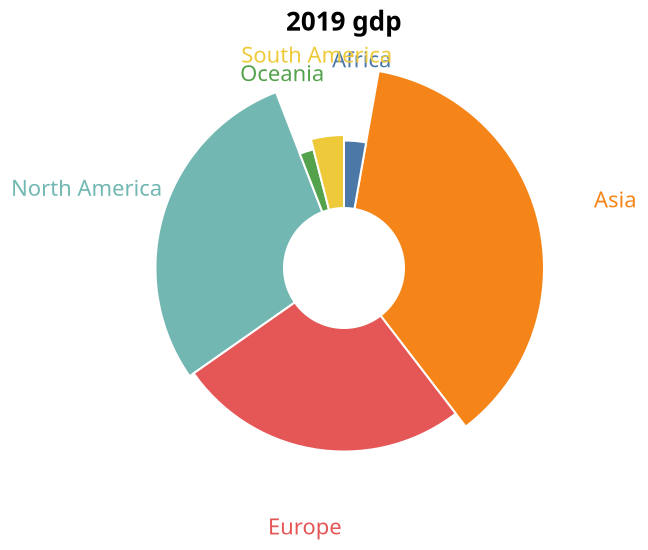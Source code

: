 {
  "$schema": "https://vega.github.io/schema/vega-lite/v4.json",
  "title": "2019 gdp",
  "data": {
    "values": [
      {"category": "Asia", "value": "31874.196"},
      {"category": "North America", "value": "24985.935"},
      {"category": "Europe", "value": "22246.631"},
      {"category": "Oceania", "value": "1615.236"},
      {"category": "Africa", "value": "2404.234"},
      {"category": "South America", "value": "3472.592"}
    ]
  },
  "layer": [
    {"mark": {"type": "arc", "innerRadius": 30, "stroke": "#fff"}},
    {
      "mark": {"type": "text", "radiusOffset": 40},
      "encoding": {"text": {"field": "category", "type": "nominal"}}
    }
  ],
  "encoding": {
    "theta": {"field": "value", "type": "quantitative", "stack": true},
    "radius": {
      "field": "value",
      "scale": {"type": "sqrt", "zero": true, "rangeMin": 50}
    },
    "color": {"field": "category", "type": "nominal", "legend": null},
    "tooltip": [
      {"field": "category", "type": "nominal", "title": "Continent"},
      {
        "field": "value",
        "type": "quantitative",
        "title": "GDP amount(billion$)",
        "format": ","
      }
    ]
  },
  "view": {"stroke": null},
  "config": {}
}
